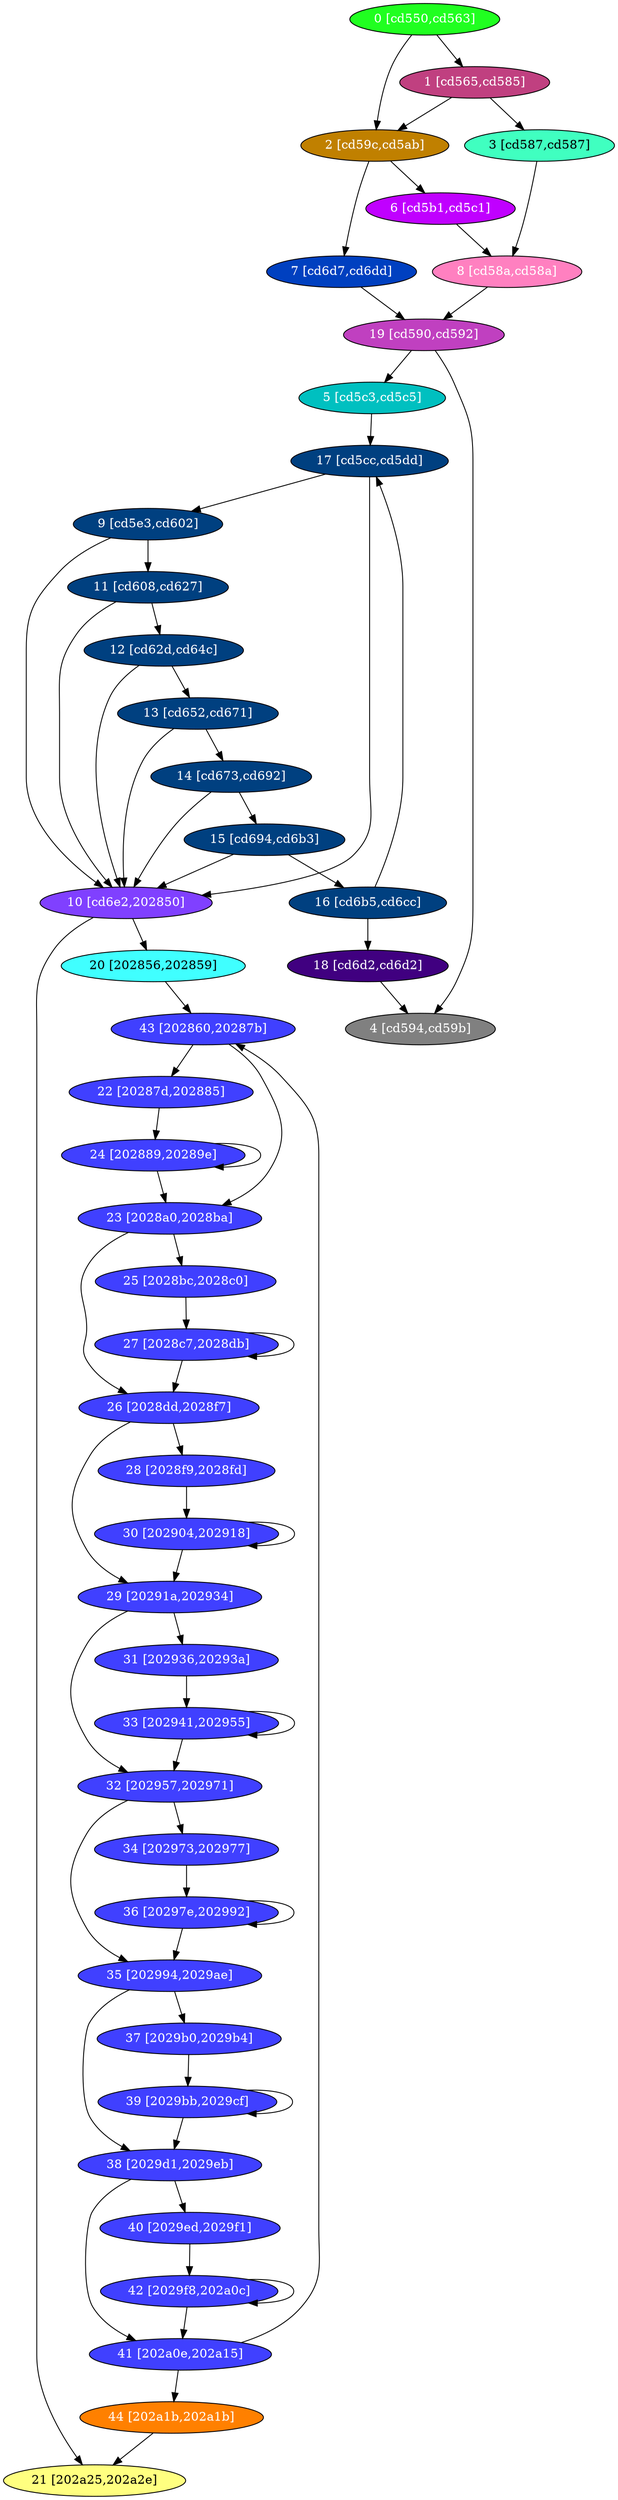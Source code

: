 diGraph libnss3{
	libnss3_0  [style=filled fillcolor="#20FF20" fontcolor="#ffffff" shape=oval label="0 [cd550,cd563]"]
	libnss3_1  [style=filled fillcolor="#C04080" fontcolor="#ffffff" shape=oval label="1 [cd565,cd585]"]
	libnss3_2  [style=filled fillcolor="#C08000" fontcolor="#ffffff" shape=oval label="2 [cd59c,cd5ab]"]
	libnss3_3  [style=filled fillcolor="#40FFC0" fontcolor="#000000" shape=oval label="3 [cd587,cd587]"]
	libnss3_4  [style=filled fillcolor="#808080" fontcolor="#ffffff" shape=oval label="4 [cd594,cd59b]"]
	libnss3_5  [style=filled fillcolor="#00C0C0" fontcolor="#ffffff" shape=oval label="5 [cd5c3,cd5c5]"]
	libnss3_6  [style=filled fillcolor="#C000FF" fontcolor="#ffffff" shape=oval label="6 [cd5b1,cd5c1]"]
	libnss3_7  [style=filled fillcolor="#0040C0" fontcolor="#ffffff" shape=oval label="7 [cd6d7,cd6dd]"]
	libnss3_8  [style=filled fillcolor="#FF80C0" fontcolor="#ffffff" shape=oval label="8 [cd58a,cd58a]"]
	libnss3_9  [style=filled fillcolor="#004080" fontcolor="#ffffff" shape=oval label="9 [cd5e3,cd602]"]
	libnss3_a  [style=filled fillcolor="#8040FF" fontcolor="#ffffff" shape=oval label="10 [cd6e2,202850]"]
	libnss3_b  [style=filled fillcolor="#004080" fontcolor="#ffffff" shape=oval label="11 [cd608,cd627]"]
	libnss3_c  [style=filled fillcolor="#004080" fontcolor="#ffffff" shape=oval label="12 [cd62d,cd64c]"]
	libnss3_d  [style=filled fillcolor="#004080" fontcolor="#ffffff" shape=oval label="13 [cd652,cd671]"]
	libnss3_e  [style=filled fillcolor="#004080" fontcolor="#ffffff" shape=oval label="14 [cd673,cd692]"]
	libnss3_f  [style=filled fillcolor="#004080" fontcolor="#ffffff" shape=oval label="15 [cd694,cd6b3]"]
	libnss3_10  [style=filled fillcolor="#004080" fontcolor="#ffffff" shape=oval label="16 [cd6b5,cd6cc]"]
	libnss3_11  [style=filled fillcolor="#004080" fontcolor="#ffffff" shape=oval label="17 [cd5cc,cd5dd]"]
	libnss3_12  [style=filled fillcolor="#400080" fontcolor="#ffffff" shape=oval label="18 [cd6d2,cd6d2]"]
	libnss3_13  [style=filled fillcolor="#C040C0" fontcolor="#ffffff" shape=oval label="19 [cd590,cd592]"]
	libnss3_14  [style=filled fillcolor="#40FFFF" fontcolor="#000000" shape=oval label="20 [202856,202859]"]
	libnss3_15  [style=filled fillcolor="#FFFF80" fontcolor="#000000" shape=oval label="21 [202a25,202a2e]"]
	libnss3_16  [style=filled fillcolor="#4040FF" fontcolor="#ffffff" shape=oval label="22 [20287d,202885]"]
	libnss3_17  [style=filled fillcolor="#4040FF" fontcolor="#ffffff" shape=oval label="23 [2028a0,2028ba]"]
	libnss3_18  [style=filled fillcolor="#4040FF" fontcolor="#ffffff" shape=oval label="24 [202889,20289e]"]
	libnss3_19  [style=filled fillcolor="#4040FF" fontcolor="#ffffff" shape=oval label="25 [2028bc,2028c0]"]
	libnss3_1a  [style=filled fillcolor="#4040FF" fontcolor="#ffffff" shape=oval label="26 [2028dd,2028f7]"]
	libnss3_1b  [style=filled fillcolor="#4040FF" fontcolor="#ffffff" shape=oval label="27 [2028c7,2028db]"]
	libnss3_1c  [style=filled fillcolor="#4040FF" fontcolor="#ffffff" shape=oval label="28 [2028f9,2028fd]"]
	libnss3_1d  [style=filled fillcolor="#4040FF" fontcolor="#ffffff" shape=oval label="29 [20291a,202934]"]
	libnss3_1e  [style=filled fillcolor="#4040FF" fontcolor="#ffffff" shape=oval label="30 [202904,202918]"]
	libnss3_1f  [style=filled fillcolor="#4040FF" fontcolor="#ffffff" shape=oval label="31 [202936,20293a]"]
	libnss3_20  [style=filled fillcolor="#4040FF" fontcolor="#ffffff" shape=oval label="32 [202957,202971]"]
	libnss3_21  [style=filled fillcolor="#4040FF" fontcolor="#ffffff" shape=oval label="33 [202941,202955]"]
	libnss3_22  [style=filled fillcolor="#4040FF" fontcolor="#ffffff" shape=oval label="34 [202973,202977]"]
	libnss3_23  [style=filled fillcolor="#4040FF" fontcolor="#ffffff" shape=oval label="35 [202994,2029ae]"]
	libnss3_24  [style=filled fillcolor="#4040FF" fontcolor="#ffffff" shape=oval label="36 [20297e,202992]"]
	libnss3_25  [style=filled fillcolor="#4040FF" fontcolor="#ffffff" shape=oval label="37 [2029b0,2029b4]"]
	libnss3_26  [style=filled fillcolor="#4040FF" fontcolor="#ffffff" shape=oval label="38 [2029d1,2029eb]"]
	libnss3_27  [style=filled fillcolor="#4040FF" fontcolor="#ffffff" shape=oval label="39 [2029bb,2029cf]"]
	libnss3_28  [style=filled fillcolor="#4040FF" fontcolor="#ffffff" shape=oval label="40 [2029ed,2029f1]"]
	libnss3_29  [style=filled fillcolor="#4040FF" fontcolor="#ffffff" shape=oval label="41 [202a0e,202a15]"]
	libnss3_2a  [style=filled fillcolor="#4040FF" fontcolor="#ffffff" shape=oval label="42 [2029f8,202a0c]"]
	libnss3_2b  [style=filled fillcolor="#4040FF" fontcolor="#ffffff" shape=oval label="43 [202860,20287b]"]
	libnss3_2c  [style=filled fillcolor="#FF8000" fontcolor="#ffffff" shape=oval label="44 [202a1b,202a1b]"]

	libnss3_0 -> libnss3_1
	libnss3_0 -> libnss3_2
	libnss3_1 -> libnss3_2
	libnss3_1 -> libnss3_3
	libnss3_2 -> libnss3_6
	libnss3_2 -> libnss3_7
	libnss3_3 -> libnss3_8
	libnss3_5 -> libnss3_11
	libnss3_6 -> libnss3_8
	libnss3_7 -> libnss3_13
	libnss3_8 -> libnss3_13
	libnss3_9 -> libnss3_a
	libnss3_9 -> libnss3_b
	libnss3_a -> libnss3_14
	libnss3_a -> libnss3_15
	libnss3_b -> libnss3_a
	libnss3_b -> libnss3_c
	libnss3_c -> libnss3_a
	libnss3_c -> libnss3_d
	libnss3_d -> libnss3_a
	libnss3_d -> libnss3_e
	libnss3_e -> libnss3_a
	libnss3_e -> libnss3_f
	libnss3_f -> libnss3_a
	libnss3_f -> libnss3_10
	libnss3_10 -> libnss3_11
	libnss3_10 -> libnss3_12
	libnss3_11 -> libnss3_9
	libnss3_11 -> libnss3_a
	libnss3_12 -> libnss3_4
	libnss3_13 -> libnss3_4
	libnss3_13 -> libnss3_5
	libnss3_14 -> libnss3_2b
	libnss3_16 -> libnss3_18
	libnss3_17 -> libnss3_19
	libnss3_17 -> libnss3_1a
	libnss3_18 -> libnss3_17
	libnss3_18 -> libnss3_18
	libnss3_19 -> libnss3_1b
	libnss3_1a -> libnss3_1c
	libnss3_1a -> libnss3_1d
	libnss3_1b -> libnss3_1a
	libnss3_1b -> libnss3_1b
	libnss3_1c -> libnss3_1e
	libnss3_1d -> libnss3_1f
	libnss3_1d -> libnss3_20
	libnss3_1e -> libnss3_1d
	libnss3_1e -> libnss3_1e
	libnss3_1f -> libnss3_21
	libnss3_20 -> libnss3_22
	libnss3_20 -> libnss3_23
	libnss3_21 -> libnss3_20
	libnss3_21 -> libnss3_21
	libnss3_22 -> libnss3_24
	libnss3_23 -> libnss3_25
	libnss3_23 -> libnss3_26
	libnss3_24 -> libnss3_23
	libnss3_24 -> libnss3_24
	libnss3_25 -> libnss3_27
	libnss3_26 -> libnss3_28
	libnss3_26 -> libnss3_29
	libnss3_27 -> libnss3_26
	libnss3_27 -> libnss3_27
	libnss3_28 -> libnss3_2a
	libnss3_29 -> libnss3_2b
	libnss3_29 -> libnss3_2c
	libnss3_2a -> libnss3_29
	libnss3_2a -> libnss3_2a
	libnss3_2b -> libnss3_16
	libnss3_2b -> libnss3_17
	libnss3_2c -> libnss3_15
}